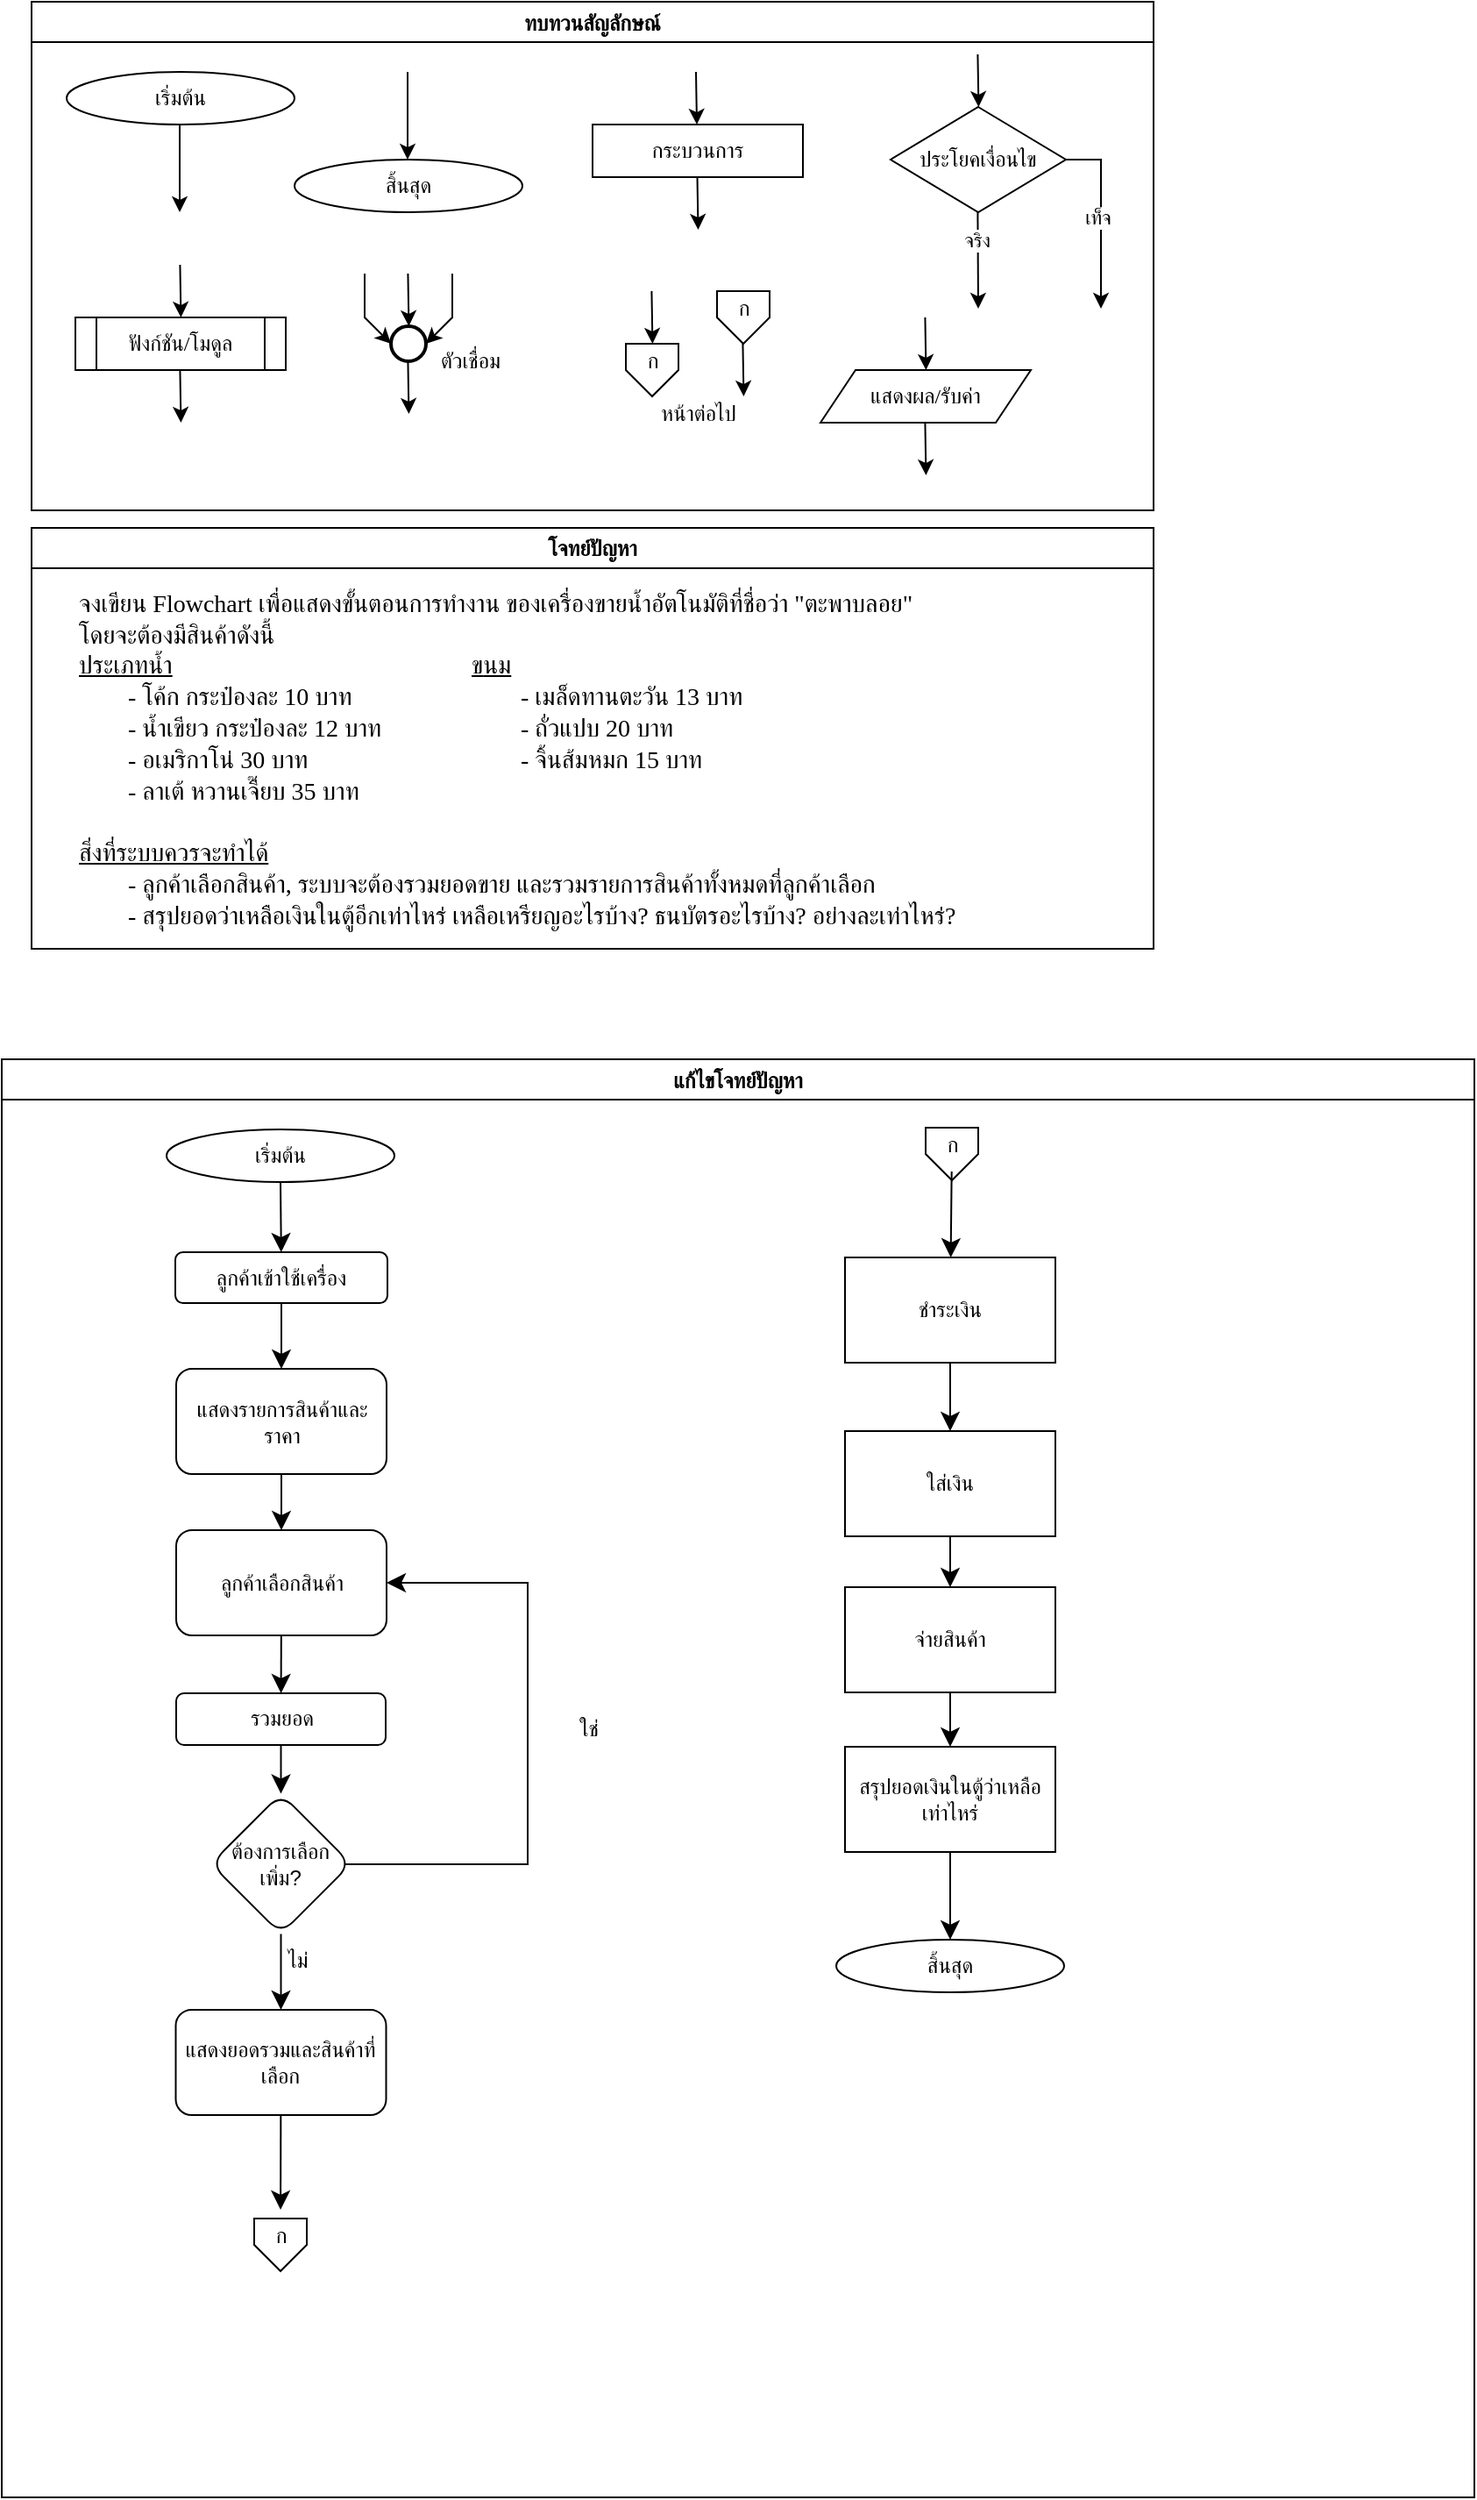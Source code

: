 <mxfile version="27.1.4">
  <diagram name="Page-1" id="7DitlBmKy_KmNRBPjm2E">
    <mxGraphModel grid="0" page="0" gridSize="10" guides="1" tooltips="1" connect="1" arrows="1" fold="1" pageScale="1" pageWidth="850" pageHeight="1100" math="0" shadow="0">
      <root>
        <mxCell id="0" />
        <mxCell id="1" parent="0" />
        <mxCell id="FBGtjrxFYeqwoGElC6IA-1" value="ทบทวนสัญลักษณ์" style="swimlane;fontFamily=Sarabun;fontSource=https%3A%2F%2Ffonts.googleapis.com%2Fcss%3Ffamily%3DSarabun;" vertex="1" parent="1">
          <mxGeometry x="-720" y="20" width="640" height="290" as="geometry" />
        </mxCell>
        <mxCell id="FBGtjrxFYeqwoGElC6IA-2" value="&lt;font data-font-src=&quot;https://fonts.googleapis.com/css?family=Sarabun&quot; face=&quot;Sarabun&quot;&gt;เริ่มต้น&lt;/font&gt;" style="ellipse;whiteSpace=wrap;html=1;" vertex="1" parent="FBGtjrxFYeqwoGElC6IA-1">
          <mxGeometry x="20" y="40" width="130" height="30" as="geometry" />
        </mxCell>
        <mxCell id="FBGtjrxFYeqwoGElC6IA-3" value="" style="endArrow=classic;html=1;rounded=0;" edge="1" parent="FBGtjrxFYeqwoGElC6IA-1">
          <mxGeometry width="50" height="50" relative="1" as="geometry">
            <mxPoint x="84.5" y="70" as="sourcePoint" />
            <mxPoint x="84.5" y="120" as="targetPoint" />
          </mxGeometry>
        </mxCell>
        <mxCell id="FBGtjrxFYeqwoGElC6IA-4" value="&lt;font face=&quot;Sarabun&quot;&gt;สิ้นสุด&lt;/font&gt;" style="ellipse;whiteSpace=wrap;html=1;" vertex="1" parent="FBGtjrxFYeqwoGElC6IA-1">
          <mxGeometry x="150" y="90" width="130" height="30" as="geometry" />
        </mxCell>
        <mxCell id="FBGtjrxFYeqwoGElC6IA-5" value="" style="endArrow=classic;html=1;rounded=0;" edge="1" parent="FBGtjrxFYeqwoGElC6IA-1">
          <mxGeometry width="50" height="50" relative="1" as="geometry">
            <mxPoint x="214.5" y="40" as="sourcePoint" />
            <mxPoint x="214.5" y="90" as="targetPoint" />
          </mxGeometry>
        </mxCell>
        <mxCell id="FBGtjrxFYeqwoGElC6IA-6" value="กระบวนการ" style="rounded=0;whiteSpace=wrap;html=1;fontFamily=Sarabun;fontSource=https%3A%2F%2Ffonts.googleapis.com%2Fcss%3Ffamily%3DSarabun;" vertex="1" parent="FBGtjrxFYeqwoGElC6IA-1">
          <mxGeometry x="320" y="70" width="120" height="30" as="geometry" />
        </mxCell>
        <mxCell id="FBGtjrxFYeqwoGElC6IA-7" value="" style="endArrow=classic;html=1;rounded=0;" edge="1" parent="FBGtjrxFYeqwoGElC6IA-1">
          <mxGeometry width="50" height="50" relative="1" as="geometry">
            <mxPoint x="379" y="40" as="sourcePoint" />
            <mxPoint x="379.5" y="70" as="targetPoint" />
          </mxGeometry>
        </mxCell>
        <mxCell id="FBGtjrxFYeqwoGElC6IA-8" value="" style="endArrow=classic;html=1;rounded=0;" edge="1" parent="FBGtjrxFYeqwoGElC6IA-1">
          <mxGeometry width="50" height="50" relative="1" as="geometry">
            <mxPoint x="379.75" y="100" as="sourcePoint" />
            <mxPoint x="380.25" y="130" as="targetPoint" />
          </mxGeometry>
        </mxCell>
        <mxCell id="FBGtjrxFYeqwoGElC6IA-9" value="ประโยคเงื่อนไข" style="rhombus;whiteSpace=wrap;html=1;fontFamily=Sarabun;fontSource=https%3A%2F%2Ffonts.googleapis.com%2Fcss%3Ffamily%3DSarabun;" vertex="1" parent="FBGtjrxFYeqwoGElC6IA-1">
          <mxGeometry x="490" y="60" width="100" height="60" as="geometry" />
        </mxCell>
        <mxCell id="FBGtjrxFYeqwoGElC6IA-10" value="" style="endArrow=classic;html=1;rounded=0;" edge="1" parent="FBGtjrxFYeqwoGElC6IA-1">
          <mxGeometry width="50" height="50" relative="1" as="geometry">
            <mxPoint x="539.71" y="30" as="sourcePoint" />
            <mxPoint x="540.21" y="60" as="targetPoint" />
          </mxGeometry>
        </mxCell>
        <mxCell id="FBGtjrxFYeqwoGElC6IA-11" value="" style="endArrow=classic;html=1;rounded=0;" edge="1" parent="FBGtjrxFYeqwoGElC6IA-1">
          <mxGeometry width="50" height="50" relative="1" as="geometry">
            <mxPoint x="539.71" y="120" as="sourcePoint" />
            <mxPoint x="540" y="175" as="targetPoint" />
          </mxGeometry>
        </mxCell>
        <mxCell id="FBGtjrxFYeqwoGElC6IA-12" value="จริง" style="edgeLabel;html=1;align=center;verticalAlign=middle;resizable=0;points=[];fontFamily=Sarabun;fontSource=https%3A%2F%2Ffonts.googleapis.com%2Fcss%3Ffamily%3DSarabun;" vertex="1" connectable="0" parent="FBGtjrxFYeqwoGElC6IA-11">
          <mxGeometry x="-0.414" y="-1" relative="1" as="geometry">
            <mxPoint as="offset" />
          </mxGeometry>
        </mxCell>
        <mxCell id="FBGtjrxFYeqwoGElC6IA-13" value="" style="endArrow=classic;html=1;rounded=0;exitX=1;exitY=0.5;exitDx=0;exitDy=0;" edge="1" parent="FBGtjrxFYeqwoGElC6IA-1" source="FBGtjrxFYeqwoGElC6IA-9">
          <mxGeometry width="50" height="50" relative="1" as="geometry">
            <mxPoint x="620" y="95" as="sourcePoint" />
            <mxPoint x="610" y="175" as="targetPoint" />
            <Array as="points">
              <mxPoint x="610" y="90" />
            </Array>
          </mxGeometry>
        </mxCell>
        <mxCell id="FBGtjrxFYeqwoGElC6IA-14" value="&lt;font data-font-src=&quot;https://fonts.googleapis.com/css?family=Sarabun&quot; face=&quot;Sarabun&quot;&gt;เท็จ&lt;/font&gt;" style="edgeLabel;html=1;align=center;verticalAlign=middle;resizable=0;points=[];" vertex="1" connectable="0" parent="FBGtjrxFYeqwoGElC6IA-13">
          <mxGeometry x="-0.002" y="-2" relative="1" as="geometry">
            <mxPoint as="offset" />
          </mxGeometry>
        </mxCell>
        <mxCell id="FBGtjrxFYeqwoGElC6IA-15" value="&lt;font data-font-src=&quot;https://fonts.googleapis.com/css?family=Sarabun&quot; face=&quot;Sarabun&quot;&gt;ฟังก์ชัน/โมดูล&lt;/font&gt;" style="shape=process;whiteSpace=wrap;html=1;backgroundOutline=1;" vertex="1" parent="FBGtjrxFYeqwoGElC6IA-1">
          <mxGeometry x="25" y="180" width="120" height="30" as="geometry" />
        </mxCell>
        <mxCell id="FBGtjrxFYeqwoGElC6IA-16" value="" style="endArrow=classic;html=1;rounded=0;" edge="1" parent="FBGtjrxFYeqwoGElC6IA-1">
          <mxGeometry width="50" height="50" relative="1" as="geometry">
            <mxPoint x="84.71" y="150" as="sourcePoint" />
            <mxPoint x="85.21" y="180" as="targetPoint" />
          </mxGeometry>
        </mxCell>
        <mxCell id="FBGtjrxFYeqwoGElC6IA-17" value="" style="endArrow=classic;html=1;rounded=0;" edge="1" parent="FBGtjrxFYeqwoGElC6IA-1">
          <mxGeometry width="50" height="50" relative="1" as="geometry">
            <mxPoint x="84.71" y="210" as="sourcePoint" />
            <mxPoint x="85.21" y="240" as="targetPoint" />
          </mxGeometry>
        </mxCell>
        <mxCell id="FBGtjrxFYeqwoGElC6IA-18" value="" style="strokeWidth=2;html=1;shape=mxgraph.flowchart.start_2;whiteSpace=wrap;" vertex="1" parent="FBGtjrxFYeqwoGElC6IA-1">
          <mxGeometry x="205" y="185" width="20" height="20" as="geometry" />
        </mxCell>
        <mxCell id="FBGtjrxFYeqwoGElC6IA-19" value="" style="endArrow=classic;html=1;rounded=0;" edge="1" parent="FBGtjrxFYeqwoGElC6IA-1">
          <mxGeometry width="50" height="50" relative="1" as="geometry">
            <mxPoint x="214.71" y="155" as="sourcePoint" />
            <mxPoint x="215.21" y="185" as="targetPoint" />
          </mxGeometry>
        </mxCell>
        <mxCell id="FBGtjrxFYeqwoGElC6IA-20" value="" style="endArrow=classic;html=1;rounded=0;entryX=0;entryY=0.5;entryDx=0;entryDy=0;entryPerimeter=0;" edge="1" parent="FBGtjrxFYeqwoGElC6IA-1" target="FBGtjrxFYeqwoGElC6IA-18">
          <mxGeometry width="50" height="50" relative="1" as="geometry">
            <mxPoint x="190.0" y="155" as="sourcePoint" />
            <mxPoint x="190.5" y="185" as="targetPoint" />
            <Array as="points">
              <mxPoint x="190" y="180" />
            </Array>
          </mxGeometry>
        </mxCell>
        <mxCell id="FBGtjrxFYeqwoGElC6IA-21" value="" style="endArrow=classic;html=1;rounded=0;entryX=1;entryY=0.5;entryDx=0;entryDy=0;entryPerimeter=0;" edge="1" parent="FBGtjrxFYeqwoGElC6IA-1" target="FBGtjrxFYeqwoGElC6IA-18">
          <mxGeometry width="50" height="50" relative="1" as="geometry">
            <mxPoint x="240.0" y="155" as="sourcePoint" />
            <mxPoint x="240.5" y="185" as="targetPoint" />
            <Array as="points">
              <mxPoint x="240" y="180" />
            </Array>
          </mxGeometry>
        </mxCell>
        <mxCell id="FBGtjrxFYeqwoGElC6IA-22" value="" style="endArrow=classic;html=1;rounded=0;" edge="1" parent="FBGtjrxFYeqwoGElC6IA-1">
          <mxGeometry width="50" height="50" relative="1" as="geometry">
            <mxPoint x="214.71" y="205" as="sourcePoint" />
            <mxPoint x="215.21" y="235" as="targetPoint" />
          </mxGeometry>
        </mxCell>
        <mxCell id="FBGtjrxFYeqwoGElC6IA-23" value="&lt;font data-font-src=&quot;https://fonts.googleapis.com/css?family=Sarabun&quot; face=&quot;Sarabun&quot;&gt;ตัวเชื่อม&lt;/font&gt;" style="text;html=1;align=center;verticalAlign=middle;resizable=0;points=[];autosize=1;strokeColor=none;fillColor=none;" vertex="1" parent="FBGtjrxFYeqwoGElC6IA-1">
          <mxGeometry x="220" y="190" width="60" height="30" as="geometry" />
        </mxCell>
        <mxCell id="FBGtjrxFYeqwoGElC6IA-24" value="" style="endArrow=classic;html=1;rounded=0;" edge="1" parent="FBGtjrxFYeqwoGElC6IA-1">
          <mxGeometry width="50" height="50" relative="1" as="geometry">
            <mxPoint x="353.71" y="165" as="sourcePoint" />
            <mxPoint x="354.21" y="195" as="targetPoint" />
          </mxGeometry>
        </mxCell>
        <mxCell id="FBGtjrxFYeqwoGElC6IA-25" value="" style="verticalLabelPosition=bottom;verticalAlign=top;html=1;shape=offPageConnector;rounded=0;size=0.5;" vertex="1" parent="FBGtjrxFYeqwoGElC6IA-1">
          <mxGeometry x="339" y="195" width="30" height="30" as="geometry" />
        </mxCell>
        <mxCell id="FBGtjrxFYeqwoGElC6IA-26" value="" style="endArrow=classic;html=1;rounded=0;" edge="1" parent="FBGtjrxFYeqwoGElC6IA-1">
          <mxGeometry width="50" height="50" relative="1" as="geometry">
            <mxPoint x="405.71" y="195" as="sourcePoint" />
            <mxPoint x="406.21" y="225" as="targetPoint" />
          </mxGeometry>
        </mxCell>
        <mxCell id="FBGtjrxFYeqwoGElC6IA-27" value="" style="verticalLabelPosition=bottom;verticalAlign=top;html=1;shape=offPageConnector;rounded=0;size=0.5;" vertex="1" parent="FBGtjrxFYeqwoGElC6IA-1">
          <mxGeometry x="391" y="165" width="30" height="30" as="geometry" />
        </mxCell>
        <mxCell id="FBGtjrxFYeqwoGElC6IA-28" value="หน้าต่อไป" style="text;html=1;align=center;verticalAlign=middle;resizable=0;points=[];autosize=1;strokeColor=none;fillColor=none;fontFamily=Sarabun;fontSource=https%3A%2F%2Ffonts.googleapis.com%2Fcss%3Ffamily%3DSarabun;" vertex="1" parent="FBGtjrxFYeqwoGElC6IA-1">
          <mxGeometry x="345" y="220" width="70" height="30" as="geometry" />
        </mxCell>
        <mxCell id="FBGtjrxFYeqwoGElC6IA-29" value="ก" style="text;html=1;align=center;verticalAlign=middle;resizable=0;points=[];autosize=1;strokeColor=none;fillColor=none;fontFamily=Sarabun;fontSource=https%3A%2F%2Ffonts.googleapis.com%2Fcss%3Ffamily%3DSarabun;" vertex="1" parent="FBGtjrxFYeqwoGElC6IA-1">
          <mxGeometry x="339" y="190" width="30" height="30" as="geometry" />
        </mxCell>
        <mxCell id="FBGtjrxFYeqwoGElC6IA-30" value="ก" style="text;html=1;align=center;verticalAlign=middle;resizable=0;points=[];autosize=1;strokeColor=none;fillColor=none;fontFamily=Sarabun;fontSource=https%3A%2F%2Ffonts.googleapis.com%2Fcss%3Ffamily%3DSarabun;" vertex="1" parent="FBGtjrxFYeqwoGElC6IA-1">
          <mxGeometry x="391" y="160" width="30" height="30" as="geometry" />
        </mxCell>
        <mxCell id="FBGtjrxFYeqwoGElC6IA-31" value="แสดงผล/รับค่า" style="shape=parallelogram;perimeter=parallelogramPerimeter;whiteSpace=wrap;html=1;fixedSize=1;fontFamily=Sarabun;fontSource=https%3A%2F%2Ffonts.googleapis.com%2Fcss%3Ffamily%3DSarabun;" vertex="1" parent="FBGtjrxFYeqwoGElC6IA-1">
          <mxGeometry x="450" y="210" width="120" height="30" as="geometry" />
        </mxCell>
        <mxCell id="FBGtjrxFYeqwoGElC6IA-32" value="" style="endArrow=classic;html=1;rounded=0;" edge="1" parent="FBGtjrxFYeqwoGElC6IA-1">
          <mxGeometry width="50" height="50" relative="1" as="geometry">
            <mxPoint x="509.71" y="180" as="sourcePoint" />
            <mxPoint x="510.21" y="210" as="targetPoint" />
          </mxGeometry>
        </mxCell>
        <mxCell id="FBGtjrxFYeqwoGElC6IA-33" value="" style="endArrow=classic;html=1;rounded=0;" edge="1" parent="FBGtjrxFYeqwoGElC6IA-1">
          <mxGeometry width="50" height="50" relative="1" as="geometry">
            <mxPoint x="509.71" y="240" as="sourcePoint" />
            <mxPoint x="510.21" y="270" as="targetPoint" />
          </mxGeometry>
        </mxCell>
        <mxCell id="FBGtjrxFYeqwoGElC6IA-34" value="แก้ไขโจทย์ปัญหา" style="swimlane;fontFamily=Sarabun;fontSource=https%3A%2F%2Ffonts.googleapis.com%2Fcss%3Ffamily%3DSarabun;" vertex="1" parent="1">
          <mxGeometry x="-737" y="623" width="840" height="820" as="geometry" />
        </mxCell>
        <mxCell id="FBGtjrxFYeqwoGElC6IA-40" value="" style="edgeStyle=none;curved=1;rounded=0;orthogonalLoop=1;jettySize=auto;html=1;fontSize=12;startSize=8;endSize=8;" edge="1" parent="FBGtjrxFYeqwoGElC6IA-34" source="FBGtjrxFYeqwoGElC6IA-35" target="FBGtjrxFYeqwoGElC6IA-39">
          <mxGeometry relative="1" as="geometry" />
        </mxCell>
        <mxCell id="FBGtjrxFYeqwoGElC6IA-35" value="&lt;font data-font-src=&quot;https://fonts.googleapis.com/css?family=Sarabun&quot; face=&quot;Sarabun&quot;&gt;เริ่มต้น&lt;/font&gt;" style="ellipse;whiteSpace=wrap;html=1;" vertex="1" parent="FBGtjrxFYeqwoGElC6IA-34">
          <mxGeometry x="94" y="40" width="130" height="30" as="geometry" />
        </mxCell>
        <mxCell id="FBGtjrxFYeqwoGElC6IA-36" value="&lt;font face=&quot;Sarabun&quot;&gt;สิ้นสุด&lt;/font&gt;" style="ellipse;whiteSpace=wrap;html=1;" vertex="1" parent="FBGtjrxFYeqwoGElC6IA-34">
          <mxGeometry x="476" y="502" width="130" height="30" as="geometry" />
        </mxCell>
        <mxCell id="FBGtjrxFYeqwoGElC6IA-42" value="" style="edgeStyle=none;curved=1;rounded=0;orthogonalLoop=1;jettySize=auto;html=1;fontSize=12;startSize=8;endSize=8;" edge="1" parent="FBGtjrxFYeqwoGElC6IA-34" source="FBGtjrxFYeqwoGElC6IA-39" target="FBGtjrxFYeqwoGElC6IA-41">
          <mxGeometry relative="1" as="geometry" />
        </mxCell>
        <mxCell id="FBGtjrxFYeqwoGElC6IA-39" value="&lt;span class=&quot;selected&quot;&gt;ลูกค้าเข้าใช้เครื่อง&lt;/span&gt;" style="rounded=1;whiteSpace=wrap;html=1;" vertex="1" parent="FBGtjrxFYeqwoGElC6IA-34">
          <mxGeometry x="99" y="110" width="121" height="29" as="geometry" />
        </mxCell>
        <mxCell id="FBGtjrxFYeqwoGElC6IA-44" value="" style="edgeStyle=none;curved=1;rounded=0;orthogonalLoop=1;jettySize=auto;html=1;fontSize=12;startSize=8;endSize=8;" edge="1" parent="FBGtjrxFYeqwoGElC6IA-34" source="FBGtjrxFYeqwoGElC6IA-41" target="FBGtjrxFYeqwoGElC6IA-43">
          <mxGeometry relative="1" as="geometry" />
        </mxCell>
        <mxCell id="FBGtjrxFYeqwoGElC6IA-41" value="แสดงรายการสินค้าและราคา" style="whiteSpace=wrap;html=1;rounded=1;" vertex="1" parent="FBGtjrxFYeqwoGElC6IA-34">
          <mxGeometry x="99.5" y="176.5" width="120" height="60" as="geometry" />
        </mxCell>
        <mxCell id="FBGtjrxFYeqwoGElC6IA-46" value="" style="edgeStyle=none;curved=1;rounded=0;orthogonalLoop=1;jettySize=auto;html=1;fontSize=12;startSize=8;endSize=8;" edge="1" parent="FBGtjrxFYeqwoGElC6IA-34" source="FBGtjrxFYeqwoGElC6IA-43" target="FBGtjrxFYeqwoGElC6IA-45">
          <mxGeometry relative="1" as="geometry" />
        </mxCell>
        <mxCell id="FBGtjrxFYeqwoGElC6IA-43" value="ลูกค้าเลือกสินค้า" style="whiteSpace=wrap;html=1;rounded=1;" vertex="1" parent="FBGtjrxFYeqwoGElC6IA-34">
          <mxGeometry x="99.5" y="268.5" width="120" height="60" as="geometry" />
        </mxCell>
        <mxCell id="FBGtjrxFYeqwoGElC6IA-50" value="" style="edgeStyle=none;curved=1;rounded=0;orthogonalLoop=1;jettySize=auto;html=1;fontSize=12;startSize=8;endSize=8;" edge="1" parent="FBGtjrxFYeqwoGElC6IA-34" source="FBGtjrxFYeqwoGElC6IA-45" target="FBGtjrxFYeqwoGElC6IA-49">
          <mxGeometry relative="1" as="geometry" />
        </mxCell>
        <mxCell id="FBGtjrxFYeqwoGElC6IA-45" value="รวมยอด" style="whiteSpace=wrap;html=1;rounded=1;" vertex="1" parent="FBGtjrxFYeqwoGElC6IA-34">
          <mxGeometry x="99.5" y="361.5" width="119.5" height="29.5" as="geometry" />
        </mxCell>
        <mxCell id="FBGtjrxFYeqwoGElC6IA-51" style="edgeStyle=orthogonalEdgeStyle;rounded=0;orthogonalLoop=1;jettySize=auto;html=1;fontSize=12;startSize=8;endSize=8;entryX=1;entryY=0.5;entryDx=0;entryDy=0;exitX=0.95;exitY=0.478;exitDx=0;exitDy=0;exitPerimeter=0;" edge="1" parent="FBGtjrxFYeqwoGElC6IA-34" source="FBGtjrxFYeqwoGElC6IA-49" target="FBGtjrxFYeqwoGElC6IA-43">
          <mxGeometry relative="1" as="geometry">
            <mxPoint x="226" y="285" as="targetPoint" />
            <Array as="points">
              <mxPoint x="195" y="459" />
              <mxPoint x="300" y="459" />
              <mxPoint x="300" y="299" />
            </Array>
          </mxGeometry>
        </mxCell>
        <mxCell id="FBGtjrxFYeqwoGElC6IA-79" value="" style="edgeStyle=none;curved=1;rounded=0;orthogonalLoop=1;jettySize=auto;html=1;fontSize=12;startSize=8;endSize=8;" edge="1" parent="FBGtjrxFYeqwoGElC6IA-34" source="FBGtjrxFYeqwoGElC6IA-49" target="FBGtjrxFYeqwoGElC6IA-54">
          <mxGeometry relative="1" as="geometry" />
        </mxCell>
        <mxCell id="FBGtjrxFYeqwoGElC6IA-49" value="ต้องการเลือกเพิ่ม?" style="rhombus;whiteSpace=wrap;html=1;rounded=1;" vertex="1" parent="FBGtjrxFYeqwoGElC6IA-34">
          <mxGeometry x="119.25" y="418.75" width="80" height="80" as="geometry" />
        </mxCell>
        <mxCell id="FBGtjrxFYeqwoGElC6IA-54" value="แสดงยอดรวมและสินค้าที่เลือก" style="whiteSpace=wrap;html=1;rounded=1;" vertex="1" parent="FBGtjrxFYeqwoGElC6IA-34">
          <mxGeometry x="99.25" y="542" width="120" height="60" as="geometry" />
        </mxCell>
        <mxCell id="FBGtjrxFYeqwoGElC6IA-73" value="" style="edgeStyle=none;curved=1;rounded=0;orthogonalLoop=1;jettySize=auto;html=1;fontSize=12;startSize=8;endSize=8;" edge="1" parent="FBGtjrxFYeqwoGElC6IA-34" source="FBGtjrxFYeqwoGElC6IA-70" target="FBGtjrxFYeqwoGElC6IA-72">
          <mxGeometry relative="1" as="geometry" />
        </mxCell>
        <mxCell id="FBGtjrxFYeqwoGElC6IA-70" value="ใส่เงิน" style="whiteSpace=wrap;html=1;" vertex="1" parent="FBGtjrxFYeqwoGElC6IA-34">
          <mxGeometry x="481" y="212" width="120" height="60" as="geometry" />
        </mxCell>
        <mxCell id="FBGtjrxFYeqwoGElC6IA-78" value="" style="edgeStyle=none;curved=1;rounded=0;orthogonalLoop=1;jettySize=auto;html=1;fontSize=12;startSize=8;endSize=8;" edge="1" parent="FBGtjrxFYeqwoGElC6IA-34" source="FBGtjrxFYeqwoGElC6IA-72" target="FBGtjrxFYeqwoGElC6IA-77">
          <mxGeometry relative="1" as="geometry" />
        </mxCell>
        <mxCell id="FBGtjrxFYeqwoGElC6IA-72" value="จ่ายสินค้า" style="whiteSpace=wrap;html=1;" vertex="1" parent="FBGtjrxFYeqwoGElC6IA-34">
          <mxGeometry x="481" y="301" width="120" height="60" as="geometry" />
        </mxCell>
        <mxCell id="FBGtjrxFYeqwoGElC6IA-76" value="" style="edgeStyle=none;curved=1;rounded=0;orthogonalLoop=1;jettySize=auto;html=1;fontSize=12;startSize=8;endSize=8;" edge="1" parent="FBGtjrxFYeqwoGElC6IA-34" source="FBGtjrxFYeqwoGElC6IA-74" target="FBGtjrxFYeqwoGElC6IA-70">
          <mxGeometry relative="1" as="geometry" />
        </mxCell>
        <mxCell id="FBGtjrxFYeqwoGElC6IA-74" value="ชำระเงิน" style="whiteSpace=wrap;html=1;" vertex="1" parent="FBGtjrxFYeqwoGElC6IA-34">
          <mxGeometry x="481" y="113" width="120" height="60" as="geometry" />
        </mxCell>
        <mxCell id="FBGtjrxFYeqwoGElC6IA-81" style="edgeStyle=none;curved=1;rounded=0;orthogonalLoop=1;jettySize=auto;html=1;entryX=0.5;entryY=0;entryDx=0;entryDy=0;fontSize=12;startSize=8;endSize=8;" edge="1" parent="FBGtjrxFYeqwoGElC6IA-34" source="FBGtjrxFYeqwoGElC6IA-77" target="FBGtjrxFYeqwoGElC6IA-36">
          <mxGeometry relative="1" as="geometry" />
        </mxCell>
        <mxCell id="FBGtjrxFYeqwoGElC6IA-77" value="สรุปยอดเงินในตู้ว่าเหลือเท่าไหร่" style="whiteSpace=wrap;html=1;" vertex="1" parent="FBGtjrxFYeqwoGElC6IA-34">
          <mxGeometry x="481" y="392" width="120" height="60" as="geometry" />
        </mxCell>
        <mxCell id="FBGtjrxFYeqwoGElC6IA-80" value="ไม่" style="text;html=1;align=center;verticalAlign=middle;whiteSpace=wrap;rounded=0;" vertex="1" parent="FBGtjrxFYeqwoGElC6IA-34">
          <mxGeometry x="139.25" y="498.75" width="60" height="30" as="geometry" />
        </mxCell>
        <mxCell id="FBGtjrxFYeqwoGElC6IA-37" value="&lt;font data-font-src=&quot;https://fonts.googleapis.com/css?family=Sarabun&quot; face=&quot;Sarabun&quot;&gt;โจทย์ปัญหา&lt;/font&gt;" style="swimlane;whiteSpace=wrap;html=1;" vertex="1" parent="1">
          <mxGeometry x="-720" y="320" width="640" height="240" as="geometry" />
        </mxCell>
        <mxCell id="FBGtjrxFYeqwoGElC6IA-38" value="&lt;font data-font-src=&quot;https://fonts.googleapis.com/css?family=Sarabun&quot; face=&quot;Sarabun&quot; style=&quot;font-size: 14px;&quot;&gt;จงเขียน Flowchart เพื่อแสดงขั้นตอนการทำงาน ของเครื่องขายน้ำอัตโนมัติที่ชื่อว่า &quot;ตะพาบลอย&quot;&lt;br&gt;โดยจะต้องมีสินค้าดังนี้&lt;br&gt;&lt;u&gt;ประเภทน้ำ&lt;span style=&quot;white-space: pre;&quot;&gt;&#x9;&lt;/span&gt;&lt;span style=&quot;white-space: pre;&quot;&gt;&#x9;&lt;/span&gt;&lt;span style=&quot;white-space: pre;&quot;&gt;&#x9;&lt;/span&gt;&lt;span style=&quot;white-space: pre;&quot;&gt;&#x9;&lt;/span&gt;&lt;span style=&quot;white-space: pre;&quot;&gt;&#x9;&lt;/span&gt;&lt;span style=&quot;white-space: pre;&quot;&gt;&#x9;&lt;span style=&quot;white-space: pre;&quot;&gt;&#x9;&lt;/span&gt;ข&lt;/span&gt;นม&lt;/u&gt;&lt;br&gt;&lt;span style=&quot;white-space: pre;&quot;&gt;&#x9;&lt;/span&gt;- โค้ก กระป๋องละ 10 บาท&lt;span style=&quot;white-space: pre;&quot;&gt;&#x9;&lt;/span&gt;&lt;span style=&quot;white-space: pre;&quot;&gt;&#x9;&lt;/span&gt;&lt;span style=&quot;white-space: pre;&quot;&gt;&#x9;&lt;/span&gt;&lt;span style=&quot;white-space: pre;&quot;&gt;&#x9;&lt;/span&gt;- เมล็ดทานตะวัน 13 บาท&lt;br&gt;&lt;span style=&quot;white-space: pre;&quot;&gt;&#x9;&lt;/span&gt;- น้ำเขียว กระป๋องละ 12 บาท&lt;span style=&quot;white-space: pre;&quot;&gt;&#x9;&lt;/span&gt;&lt;span style=&quot;white-space: pre;&quot;&gt;&#x9;&lt;/span&gt;&lt;span style=&quot;white-space: pre;&quot;&gt;&#x9;&lt;/span&gt;- ถั่วแปบ 20 บาท&lt;br&gt;&lt;span style=&quot;white-space: pre;&quot;&gt;&#x9;&lt;/span&gt;- อเมริกาโน่ 30 บาท&lt;span style=&quot;white-space: pre;&quot;&gt;&#x9;&lt;/span&gt;&lt;span style=&quot;white-space: pre;&quot;&gt;&#x9;&lt;/span&gt;&lt;span style=&quot;white-space: pre;&quot;&gt;&#x9;&lt;/span&gt;&lt;span style=&quot;white-space: pre;&quot;&gt;&#x9;&lt;/span&gt;&lt;span style=&quot;white-space: pre;&quot;&gt;&#x9;&lt;/span&gt;- จิ้นส้มหมก 15 บาท&lt;br&gt;&lt;span style=&quot;white-space: pre;&quot;&gt;&#x9;&lt;/span&gt;- ลาเต้ หวานเจี๊ยบ 35 บาท&lt;span style=&quot;white-space: pre;&quot;&gt;&#x9;&lt;/span&gt;&lt;br&gt;&lt;br&gt;&lt;u&gt;สิ่งที่ระบบควรจะทำได้&lt;/u&gt;&lt;br&gt;&lt;span style=&quot;white-space: pre;&quot;&gt;&#x9;&lt;/span&gt;- ลูกค้าเลือกสินค้า, ระบบจะต้องรวมยอดขาย และรวมรายการสินค้าทั้งหมดที่ลูกค้าเลือก&lt;br&gt;&lt;span style=&quot;white-space: pre;&quot;&gt;&#x9;&lt;/span&gt;- สรุปยอดว่าเหลือเงินในตู้อีกเท่าไหร่ เหลือเหรียญอะไรบ้าง? ธนบัตรอะไรบ้าง? อย่างละเท่าไหร่?&lt;br&gt;&lt;br&gt;&lt;br&gt;&lt;/font&gt;" style="text;html=1;align=left;verticalAlign=middle;resizable=0;points=[];autosize=1;strokeColor=none;fillColor=none;fontSize=14;" vertex="1" parent="FBGtjrxFYeqwoGElC6IA-37">
          <mxGeometry x="25" y="30" width="580" height="240" as="geometry" />
        </mxCell>
        <mxCell id="FBGtjrxFYeqwoGElC6IA-53" value="ใช่" style="text;html=1;align=center;verticalAlign=middle;whiteSpace=wrap;rounded=0;" vertex="1" parent="1">
          <mxGeometry x="-432" y="990" width="60" height="30" as="geometry" />
        </mxCell>
        <mxCell id="FBGtjrxFYeqwoGElC6IA-58" value="" style="verticalLabelPosition=bottom;verticalAlign=top;html=1;shape=offPageConnector;rounded=0;size=0.5;" vertex="1" parent="1">
          <mxGeometry x="-593" y="1284" width="30" height="30" as="geometry" />
        </mxCell>
        <mxCell id="FBGtjrxFYeqwoGElC6IA-59" value="ก" style="text;html=1;align=center;verticalAlign=middle;resizable=0;points=[];autosize=1;strokeColor=none;fillColor=none;fontFamily=Sarabun;fontSource=https%3A%2F%2Ffonts.googleapis.com%2Fcss%3Ffamily%3DSarabun;" vertex="1" parent="1">
          <mxGeometry x="-593" y="1279" width="30" height="30" as="geometry" />
        </mxCell>
        <mxCell id="FBGtjrxFYeqwoGElC6IA-61" value="" style="edgeStyle=none;curved=1;rounded=0;orthogonalLoop=1;jettySize=auto;html=1;fontSize=12;startSize=8;endSize=8;" edge="1" parent="1" source="FBGtjrxFYeqwoGElC6IA-54" target="FBGtjrxFYeqwoGElC6IA-59">
          <mxGeometry relative="1" as="geometry" />
        </mxCell>
        <mxCell id="FBGtjrxFYeqwoGElC6IA-62" value="" style="verticalLabelPosition=bottom;verticalAlign=top;html=1;shape=offPageConnector;rounded=0;size=0.5;" vertex="1" parent="1">
          <mxGeometry x="-210" y="662" width="30" height="30" as="geometry" />
        </mxCell>
        <mxCell id="FBGtjrxFYeqwoGElC6IA-75" value="" style="edgeStyle=none;curved=1;rounded=0;orthogonalLoop=1;jettySize=auto;html=1;fontSize=12;startSize=8;endSize=8;" edge="1" parent="1" source="FBGtjrxFYeqwoGElC6IA-63" target="FBGtjrxFYeqwoGElC6IA-74">
          <mxGeometry relative="1" as="geometry" />
        </mxCell>
        <mxCell id="FBGtjrxFYeqwoGElC6IA-63" value="ก" style="text;html=1;align=center;verticalAlign=middle;resizable=0;points=[];autosize=1;strokeColor=none;fillColor=none;fontFamily=Sarabun;fontSource=https%3A%2F%2Ffonts.googleapis.com%2Fcss%3Ffamily%3DSarabun;" vertex="1" parent="1">
          <mxGeometry x="-210" y="657" width="30" height="30" as="geometry" />
        </mxCell>
      </root>
    </mxGraphModel>
  </diagram>
</mxfile>
